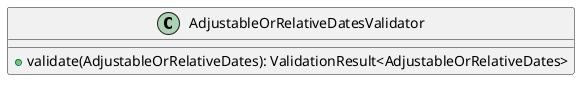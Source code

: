 @startuml

    class AdjustableOrRelativeDatesValidator [[AdjustableOrRelativeDatesValidator.html]] {
        +validate(AdjustableOrRelativeDates): ValidationResult<AdjustableOrRelativeDates>
    }

@enduml
